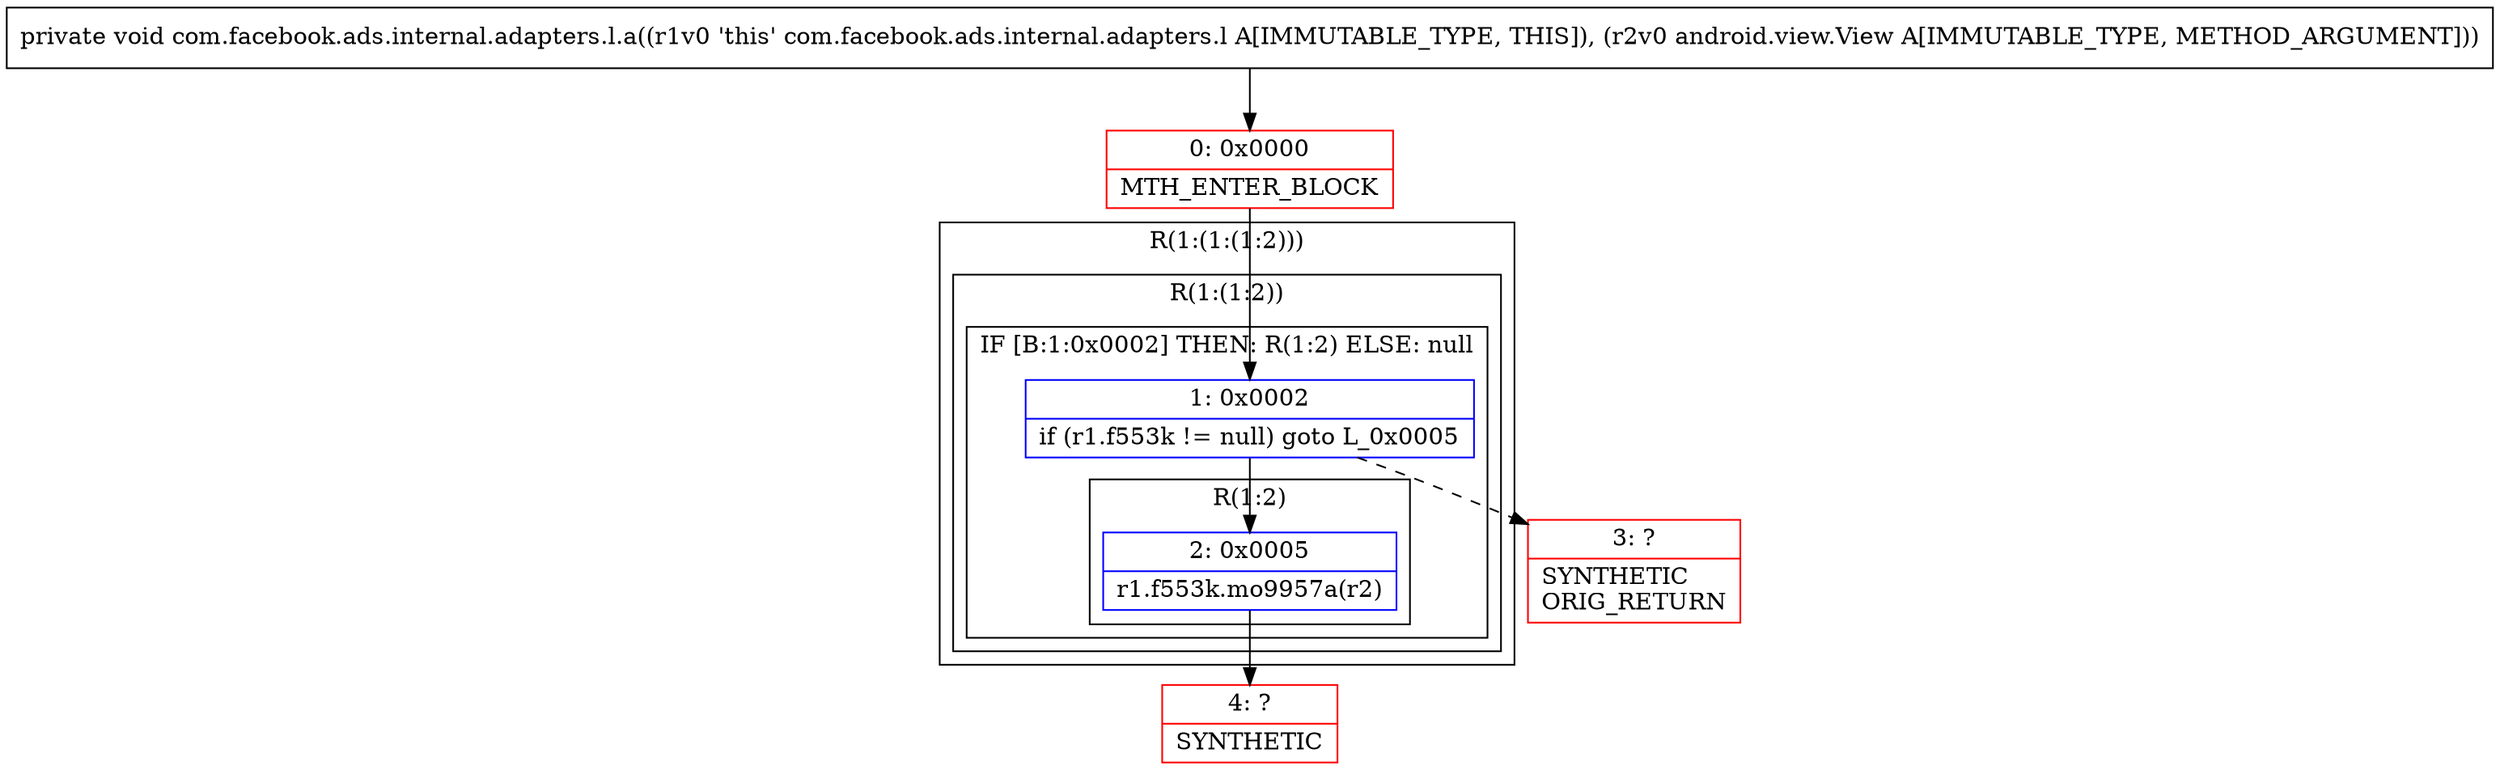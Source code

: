 digraph "CFG forcom.facebook.ads.internal.adapters.l.a(Landroid\/view\/View;)V" {
subgraph cluster_Region_893075418 {
label = "R(1:(1:(1:2)))";
node [shape=record,color=blue];
subgraph cluster_Region_332561208 {
label = "R(1:(1:2))";
node [shape=record,color=blue];
subgraph cluster_IfRegion_908986877 {
label = "IF [B:1:0x0002] THEN: R(1:2) ELSE: null";
node [shape=record,color=blue];
Node_1 [shape=record,label="{1\:\ 0x0002|if (r1.f553k != null) goto L_0x0005\l}"];
subgraph cluster_Region_1004115064 {
label = "R(1:2)";
node [shape=record,color=blue];
Node_2 [shape=record,label="{2\:\ 0x0005|r1.f553k.mo9957a(r2)\l}"];
}
}
}
}
Node_0 [shape=record,color=red,label="{0\:\ 0x0000|MTH_ENTER_BLOCK\l}"];
Node_3 [shape=record,color=red,label="{3\:\ ?|SYNTHETIC\lORIG_RETURN\l}"];
Node_4 [shape=record,color=red,label="{4\:\ ?|SYNTHETIC\l}"];
MethodNode[shape=record,label="{private void com.facebook.ads.internal.adapters.l.a((r1v0 'this' com.facebook.ads.internal.adapters.l A[IMMUTABLE_TYPE, THIS]), (r2v0 android.view.View A[IMMUTABLE_TYPE, METHOD_ARGUMENT])) }"];
MethodNode -> Node_0;
Node_1 -> Node_2;
Node_1 -> Node_3[style=dashed];
Node_2 -> Node_4;
Node_0 -> Node_1;
}

